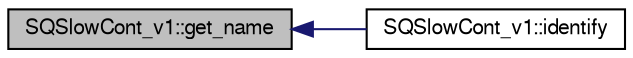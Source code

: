 digraph "SQSlowCont_v1::get_name"
{
  bgcolor="transparent";
  edge [fontname="FreeSans",fontsize="10",labelfontname="FreeSans",labelfontsize="10"];
  node [fontname="FreeSans",fontsize="10",shape=record];
  rankdir="LR";
  Node1 [label="SQSlowCont_v1::get_name",height=0.2,width=0.4,color="black", fillcolor="grey75", style="filled" fontcolor="black"];
  Node1 -> Node2 [dir="back",color="midnightblue",fontsize="10",style="solid",fontname="FreeSans"];
  Node2 [label="SQSlowCont_v1::identify",height=0.2,width=0.4,color="black",URL="$d2/d69/classSQSlowCont__v1.html#ad3e7fac9a96ac8153e89fe83dd4e15ed"];
}
